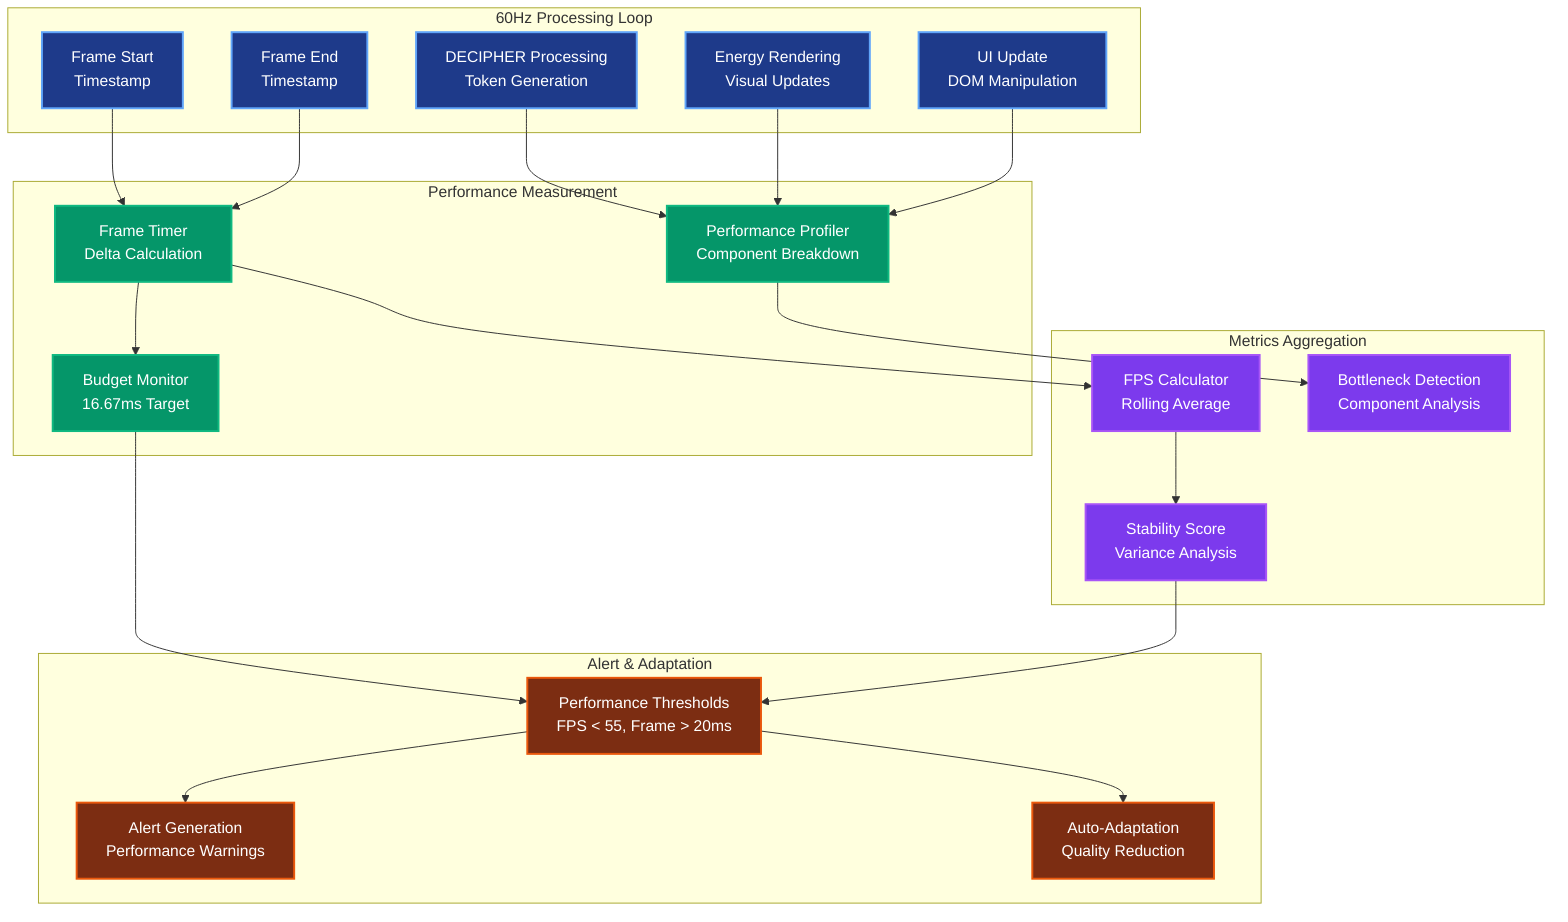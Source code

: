 graph TD
    subgraph "60Hz Processing Loop"
        FRAME_START[Frame Start<br/>Timestamp]
        DECIPHER_PROC[DECIPHER Processing<br/>Token Generation]
        ENERGY_RENDER[Energy Rendering<br/>Visual Updates]
        UI_UPDATE[UI Update<br/>DOM Manipulation]
        FRAME_END[Frame End<br/>Timestamp]
    end
    
    subgraph "Performance Measurement"
        TIMER[Frame Timer<br/>Delta Calculation]
        BUDGET[Budget Monitor<br/>16.67ms Target]
        PROFILER[Performance Profiler<br/>Component Breakdown]
    end
    
    subgraph "Metrics Aggregation"
        FPS_CALC[FPS Calculator<br/>Rolling Average]
        STABILITY[Stability Score<br/>Variance Analysis]
        BOTTLENECK[Bottleneck Detection<br/>Component Analysis]
    end
    
    subgraph "Alert & Adaptation"
        THRESHOLD[Performance Thresholds<br/>FPS < 55, Frame > 20ms]
        ALERT_GEN[Alert Generation<br/>Performance Warnings]
        AUTO_ADAPT[Auto-Adaptation<br/>Quality Reduction]
    end
    
    FRAME_START --> TIMER
    DECIPHER_PROC --> PROFILER
    ENERGY_RENDER --> PROFILER
    UI_UPDATE --> PROFILER
    FRAME_END --> TIMER
    
    TIMER --> BUDGET
    TIMER --> FPS_CALC
    PROFILER --> BOTTLENECK
    
    FPS_CALC --> STABILITY
    BUDGET --> THRESHOLD
    STABILITY --> THRESHOLD
    
    THRESHOLD --> ALERT_GEN
    THRESHOLD --> AUTO_ADAPT
    
    %% Styling
    classDef processing fill:#1e3a8a,stroke:#60a5fa,stroke-width:2px,color:#fff
    classDef measurement fill:#059669,stroke:#10b981,stroke-width:2px,color:#fff
    classDef aggregation fill:#7c3aed,stroke:#a855f7,stroke-width:2px,color:#fff
    classDef adaptation fill:#7c2d12,stroke:#ea580c,stroke-width:2px,color:#fff
    
    class FRAME_START,DECIPHER_PROC,ENERGY_RENDER,UI_UPDATE,FRAME_END processing
    class TIMER,BUDGET,PROFILER measurement
    class FPS_CALC,STABILITY,BOTTLENECK aggregation
    class THRESHOLD,ALERT_GEN,AUTO_ADAPT adaptation